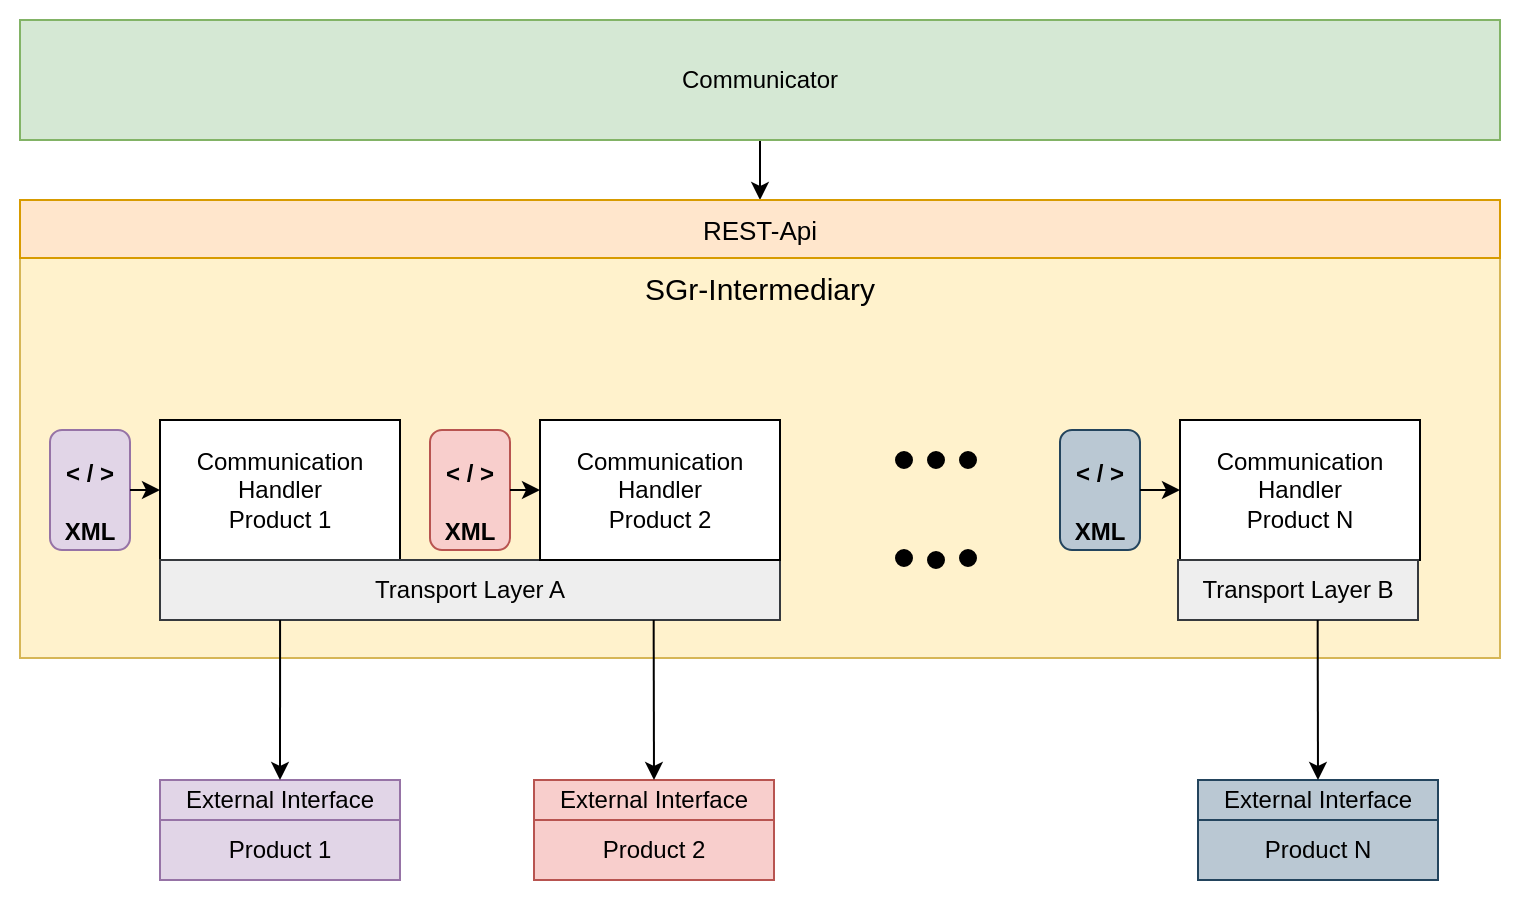 <mxfile version="24.4.0" type="device">
  <diagram id="kCGEmJZnJJlEpj4N30fI" name="Page-1">
    <mxGraphModel dx="1296" dy="1106" grid="1" gridSize="10" guides="1" tooltips="1" connect="1" arrows="1" fold="1" page="1" pageScale="1" pageWidth="827" pageHeight="1169" math="0" shadow="0">
      <root>
        <mxCell id="0" />
        <mxCell id="1" parent="0" />
        <mxCell id="jOB7uCsSE-QUX6cwBgO1-15" value="" style="rounded=0;whiteSpace=wrap;html=1;strokeColor=none;" vertex="1" parent="1">
          <mxGeometry x="50" y="10" width="760" height="460" as="geometry" />
        </mxCell>
        <mxCell id="jOB7uCsSE-QUX6cwBgO1-7" style="edgeStyle=orthogonalEdgeStyle;rounded=0;orthogonalLoop=1;jettySize=auto;html=1;entryX=0.5;entryY=0;entryDx=0;entryDy=0;" edge="1" parent="1" source="I99uNZFU7zkCt3N37vjR-3" target="I99uNZFU7zkCt3N37vjR-5">
          <mxGeometry relative="1" as="geometry" />
        </mxCell>
        <mxCell id="jOB7uCsSE-QUX6cwBgO1-5" value="&lt;font style=&quot;font-size: 15px;&quot;&gt;SGr-Intermediary&lt;/font&gt;" style="rounded=0;whiteSpace=wrap;html=1;verticalAlign=top;fillColor=#fff2cc;strokeColor=#d6b656;" vertex="1" parent="1">
          <mxGeometry x="60" y="139" width="740" height="200" as="geometry" />
        </mxCell>
        <mxCell id="I99uNZFU7zkCt3N37vjR-3" value="Communicator" style="rounded=0;whiteSpace=wrap;html=1;fillColor=#d5e8d4;strokeColor=#82b366;align=center;verticalAlign=middle;" parent="1" vertex="1">
          <mxGeometry x="60" y="20" width="740" height="60" as="geometry" />
        </mxCell>
        <mxCell id="I99uNZFU7zkCt3N37vjR-4" value="Communication Handler&lt;br&gt;&lt;div&gt;Product 1&lt;/div&gt;" style="rounded=0;whiteSpace=wrap;html=1;" parent="1" vertex="1">
          <mxGeometry x="130" y="220" width="120" height="70" as="geometry" />
        </mxCell>
        <mxCell id="I99uNZFU7zkCt3N37vjR-5" value="&lt;font style=&quot;font-size: 13px;&quot;&gt;REST-Api&lt;/font&gt;" style="rounded=0;whiteSpace=wrap;html=1;fillColor=#ffe6cc;strokeColor=#d79b00;" parent="1" vertex="1">
          <mxGeometry x="60" y="110" width="740" height="29" as="geometry" />
        </mxCell>
        <mxCell id="I99uNZFU7zkCt3N37vjR-6" value="External Interface" style="rounded=0;whiteSpace=wrap;html=1;fillColor=#e1d5e7;strokeColor=#9673a6;" parent="1" vertex="1">
          <mxGeometry x="130" y="400" width="120" height="20" as="geometry" />
        </mxCell>
        <mxCell id="I99uNZFU7zkCt3N37vjR-7" value="Transport Layer A" style="rounded=0;whiteSpace=wrap;html=1;fillColor=#eeeeee;strokeColor=#36393d;" parent="1" vertex="1">
          <mxGeometry x="130" y="290" width="310" height="30" as="geometry" />
        </mxCell>
        <mxCell id="I99uNZFU7zkCt3N37vjR-8" value="Product 1" style="rounded=0;whiteSpace=wrap;html=1;fillColor=#e1d5e7;strokeColor=#9673a6;" parent="1" vertex="1">
          <mxGeometry x="130" y="420" width="120" height="30" as="geometry" />
        </mxCell>
        <mxCell id="I99uNZFU7zkCt3N37vjR-10" value="Communication Handler&lt;br&gt;&lt;div&gt;Product 2&lt;/div&gt;" style="rounded=0;whiteSpace=wrap;html=1;" parent="1" vertex="1">
          <mxGeometry x="320" y="220" width="120" height="70" as="geometry" />
        </mxCell>
        <mxCell id="I99uNZFU7zkCt3N37vjR-12" value="External Interface" style="rounded=0;whiteSpace=wrap;html=1;fillColor=#f8cecc;strokeColor=#b85450;" parent="1" vertex="1">
          <mxGeometry x="317" y="400" width="120" height="20" as="geometry" />
        </mxCell>
        <mxCell id="I99uNZFU7zkCt3N37vjR-13" value="Product 2" style="rounded=0;whiteSpace=wrap;html=1;fillColor=#f8cecc;strokeColor=#b85450;" parent="1" vertex="1">
          <mxGeometry x="317" y="420" width="120" height="30" as="geometry" />
        </mxCell>
        <mxCell id="I99uNZFU7zkCt3N37vjR-15" value="&amp;lt; /&amp;nbsp;&amp;gt;&lt;br&gt;&lt;br&gt;XML" style="rounded=1;whiteSpace=wrap;html=1;align=center;fontStyle=1;verticalAlign=bottom;fillColor=#f8cecc;strokeColor=#b85450;" parent="1" vertex="1">
          <mxGeometry x="265" y="225" width="40" height="60" as="geometry" />
        </mxCell>
        <mxCell id="I99uNZFU7zkCt3N37vjR-18" value="&amp;lt; /&amp;nbsp;&amp;gt;&lt;br&gt;&lt;br&gt;XML" style="rounded=1;whiteSpace=wrap;html=1;align=center;fontStyle=1;verticalAlign=bottom;fillColor=#e1d5e7;strokeColor=#9673a6;" parent="1" vertex="1">
          <mxGeometry x="75" y="225" width="40" height="60" as="geometry" />
        </mxCell>
        <mxCell id="I99uNZFU7zkCt3N37vjR-19" value="Communication Handler&lt;br&gt;&lt;div&gt;Product N&lt;/div&gt;" style="rounded=0;whiteSpace=wrap;html=1;" parent="1" vertex="1">
          <mxGeometry x="640" y="220" width="120" height="70" as="geometry" />
        </mxCell>
        <mxCell id="I99uNZFU7zkCt3N37vjR-21" value="External Interface" style="rounded=0;whiteSpace=wrap;html=1;fillColor=#bac8d3;strokeColor=#23445d;" parent="1" vertex="1">
          <mxGeometry x="649" y="400" width="120" height="20" as="geometry" />
        </mxCell>
        <mxCell id="I99uNZFU7zkCt3N37vjR-22" value="Product N" style="rounded=0;whiteSpace=wrap;html=1;fillColor=#bac8d3;strokeColor=#23445d;" parent="1" vertex="1">
          <mxGeometry x="649" y="420" width="120" height="30" as="geometry" />
        </mxCell>
        <mxCell id="I99uNZFU7zkCt3N37vjR-24" value="&amp;lt; /&amp;nbsp;&amp;gt;&lt;br&gt;&lt;br&gt;XML" style="rounded=1;whiteSpace=wrap;html=1;align=center;fontStyle=1;verticalAlign=bottom;fillColor=#bac8d3;strokeColor=#23445d;" parent="1" vertex="1">
          <mxGeometry x="580" y="225" width="40" height="60" as="geometry" />
        </mxCell>
        <mxCell id="I99uNZFU7zkCt3N37vjR-25" value="Transport Layer B" style="rounded=0;whiteSpace=wrap;html=1;fillColor=#eeeeee;strokeColor=#36393d;" parent="1" vertex="1">
          <mxGeometry x="639" y="290" width="120" height="30" as="geometry" />
        </mxCell>
        <mxCell id="I99uNZFU7zkCt3N37vjR-26" value="" style="group" parent="1" vertex="1" connectable="0">
          <mxGeometry x="498" y="285" width="40" height="10" as="geometry" />
        </mxCell>
        <mxCell id="I99uNZFU7zkCt3N37vjR-27" value="" style="ellipse;whiteSpace=wrap;html=1;aspect=fixed;align=center;labelBackgroundColor=none;labelBorderColor=none;noLabel=1;fontColor=none;fillColor=#000000;" parent="I99uNZFU7zkCt3N37vjR-26" vertex="1">
          <mxGeometry width="8" height="8" as="geometry" />
        </mxCell>
        <mxCell id="I99uNZFU7zkCt3N37vjR-28" value="" style="ellipse;whiteSpace=wrap;html=1;aspect=fixed;align=center;labelBackgroundColor=none;labelBorderColor=none;noLabel=1;fontColor=none;fillColor=#000000;" parent="I99uNZFU7zkCt3N37vjR-26" vertex="1">
          <mxGeometry x="16" y="1" width="8" height="8" as="geometry" />
        </mxCell>
        <mxCell id="I99uNZFU7zkCt3N37vjR-29" value="" style="ellipse;whiteSpace=wrap;html=1;aspect=fixed;align=center;labelBackgroundColor=none;labelBorderColor=none;noLabel=1;fontColor=none;fillColor=#000000;" parent="I99uNZFU7zkCt3N37vjR-26" vertex="1">
          <mxGeometry x="32" width="8" height="8" as="geometry" />
        </mxCell>
        <mxCell id="I99uNZFU7zkCt3N37vjR-30" value="" style="group" parent="1" vertex="1" connectable="0">
          <mxGeometry x="498" y="236" width="40" height="10" as="geometry" />
        </mxCell>
        <mxCell id="I99uNZFU7zkCt3N37vjR-31" value="" style="ellipse;whiteSpace=wrap;html=1;aspect=fixed;align=center;labelBackgroundColor=none;labelBorderColor=none;noLabel=1;fontColor=none;fillColor=#000000;" parent="I99uNZFU7zkCt3N37vjR-30" vertex="1">
          <mxGeometry width="8" height="8" as="geometry" />
        </mxCell>
        <mxCell id="I99uNZFU7zkCt3N37vjR-32" value="" style="ellipse;whiteSpace=wrap;html=1;aspect=fixed;align=center;labelBackgroundColor=none;labelBorderColor=none;noLabel=1;fontColor=none;fillColor=#000000;" parent="I99uNZFU7zkCt3N37vjR-30" vertex="1">
          <mxGeometry x="16" width="8" height="8" as="geometry" />
        </mxCell>
        <mxCell id="I99uNZFU7zkCt3N37vjR-33" value="" style="ellipse;whiteSpace=wrap;html=1;aspect=fixed;align=center;labelBackgroundColor=none;labelBorderColor=none;noLabel=1;fontColor=none;fillColor=#000000;" parent="I99uNZFU7zkCt3N37vjR-30" vertex="1">
          <mxGeometry x="32" width="8" height="8" as="geometry" />
        </mxCell>
        <mxCell id="I99uNZFU7zkCt3N37vjR-37" value="" style="endArrow=classic;html=1;startArrow=none;startFill=0;exitX=0.164;exitY=1;exitDx=0;exitDy=0;exitPerimeter=0;entryX=0.5;entryY=0;entryDx=0;entryDy=0;" parent="1" target="I99uNZFU7zkCt3N37vjR-6" edge="1">
          <mxGeometry width="50" height="50" relative="1" as="geometry">
            <mxPoint x="190.04" y="320" as="sourcePoint" />
            <mxPoint x="190" y="340" as="targetPoint" />
          </mxGeometry>
        </mxCell>
        <mxCell id="I99uNZFU7zkCt3N37vjR-39" value="" style="endArrow=classic;html=1;startArrow=none;startFill=0;exitX=0.492;exitY=1;exitDx=0;exitDy=0;exitPerimeter=0;entryX=0.5;entryY=0;entryDx=0;entryDy=0;" parent="1" target="I99uNZFU7zkCt3N37vjR-12" edge="1">
          <mxGeometry width="50" height="50" relative="1" as="geometry">
            <mxPoint x="376.83" y="320" as="sourcePoint" />
            <mxPoint x="376.83" y="350" as="targetPoint" />
          </mxGeometry>
        </mxCell>
        <mxCell id="I99uNZFU7zkCt3N37vjR-41" value="" style="endArrow=classic;html=1;startArrow=none;startFill=0;exitX=0.492;exitY=1;exitDx=0;exitDy=0;exitPerimeter=0;entryX=0.5;entryY=0;entryDx=0;entryDy=0;" parent="1" target="I99uNZFU7zkCt3N37vjR-21" edge="1">
          <mxGeometry width="50" height="50" relative="1" as="geometry">
            <mxPoint x="708.83" y="320" as="sourcePoint" />
            <mxPoint x="708.83" y="350" as="targetPoint" />
          </mxGeometry>
        </mxCell>
        <mxCell id="jOB7uCsSE-QUX6cwBgO1-9" value="" style="endArrow=classic;html=1;rounded=0;exitX=1;exitY=0.5;exitDx=0;exitDy=0;entryX=0;entryY=0.5;entryDx=0;entryDy=0;" edge="1" parent="1" source="I99uNZFU7zkCt3N37vjR-18" target="I99uNZFU7zkCt3N37vjR-4">
          <mxGeometry width="50" height="50" relative="1" as="geometry">
            <mxPoint x="390" y="400" as="sourcePoint" />
            <mxPoint x="440" y="350" as="targetPoint" />
          </mxGeometry>
        </mxCell>
        <mxCell id="jOB7uCsSE-QUX6cwBgO1-12" value="" style="endArrow=classic;html=1;rounded=0;exitX=1;exitY=0.5;exitDx=0;exitDy=0;entryX=0;entryY=0.5;entryDx=0;entryDy=0;" edge="1" parent="1" source="I99uNZFU7zkCt3N37vjR-15" target="I99uNZFU7zkCt3N37vjR-10">
          <mxGeometry width="50" height="50" relative="1" as="geometry">
            <mxPoint x="300" y="260" as="sourcePoint" />
            <mxPoint x="350" y="210" as="targetPoint" />
          </mxGeometry>
        </mxCell>
        <mxCell id="jOB7uCsSE-QUX6cwBgO1-13" value="" style="endArrow=classic;html=1;rounded=0;exitX=1;exitY=0.5;exitDx=0;exitDy=0;" edge="1" parent="1" source="I99uNZFU7zkCt3N37vjR-24" target="I99uNZFU7zkCt3N37vjR-19">
          <mxGeometry width="50" height="50" relative="1" as="geometry">
            <mxPoint x="360" y="390" as="sourcePoint" />
            <mxPoint x="410" y="340" as="targetPoint" />
          </mxGeometry>
        </mxCell>
      </root>
    </mxGraphModel>
  </diagram>
</mxfile>
